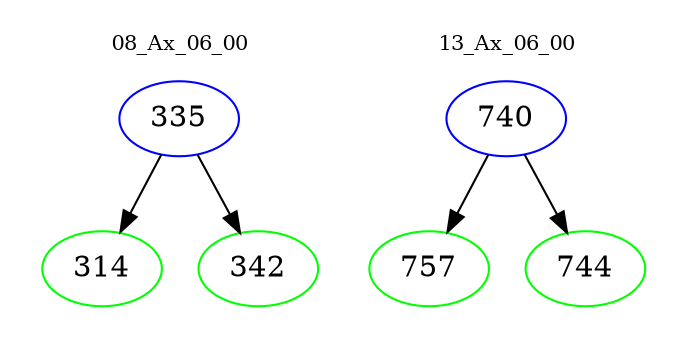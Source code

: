 digraph{
subgraph cluster_0 {
color = white
label = "08_Ax_06_00";
fontsize=10;
T0_335 [label="335", color="blue"]
T0_335 -> T0_314 [color="black"]
T0_314 [label="314", color="green"]
T0_335 -> T0_342 [color="black"]
T0_342 [label="342", color="green"]
}
subgraph cluster_1 {
color = white
label = "13_Ax_06_00";
fontsize=10;
T1_740 [label="740", color="blue"]
T1_740 -> T1_757 [color="black"]
T1_757 [label="757", color="green"]
T1_740 -> T1_744 [color="black"]
T1_744 [label="744", color="green"]
}
}
